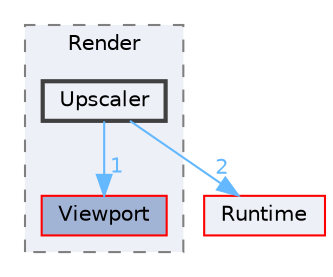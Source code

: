 digraph "Upscaler"
{
 // INTERACTIVE_SVG=YES
 // LATEX_PDF_SIZE
  bgcolor="transparent";
  edge [fontname=Helvetica,fontsize=10,labelfontname=Helvetica,labelfontsize=10];
  node [fontname=Helvetica,fontsize=10,shape=box,height=0.2,width=0.4];
  compound=true
  subgraph clusterdir_3c76e460deb5db6d4158c4915fd9f8bd {
    graph [ bgcolor="#edf0f7", pencolor="grey50", label="Render", fontname=Helvetica,fontsize=10 style="filled,dashed", URL="dir_3c76e460deb5db6d4158c4915fd9f8bd.html",tooltip=""]
  dir_c57a6b255481b1ecf8d1376dc916afcc [label="Viewport", fillcolor="#a2b4d6", color="red", style="filled", URL="dir_c57a6b255481b1ecf8d1376dc916afcc.html",tooltip=""];
  dir_193cc40742ce4a8efc707b96179d4418 [label="Upscaler", fillcolor="#edf0f7", color="grey25", style="filled,bold", URL="dir_193cc40742ce4a8efc707b96179d4418.html",tooltip=""];
  }
  dir_7536b172fbd480bfd146a1b1acd6856b [label="Runtime", fillcolor="#edf0f7", color="red", style="filled", URL="dir_7536b172fbd480bfd146a1b1acd6856b.html",tooltip=""];
  dir_193cc40742ce4a8efc707b96179d4418->dir_7536b172fbd480bfd146a1b1acd6856b [headlabel="2", labeldistance=1.5 headhref="dir_001230_000984.html" href="dir_001230_000984.html" color="steelblue1" fontcolor="steelblue1"];
  dir_193cc40742ce4a8efc707b96179d4418->dir_c57a6b255481b1ecf8d1376dc916afcc [headlabel="1", labeldistance=1.5 headhref="dir_001230_001254.html" href="dir_001230_001254.html" color="steelblue1" fontcolor="steelblue1"];
}

